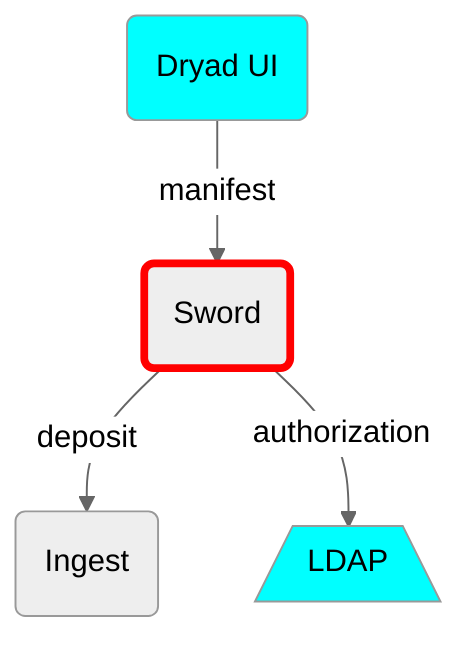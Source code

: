 %%{init: {'theme': 'neutral'}}%%
graph TD
  DRYAD(Dryad UI)
  LDAP[/LDAP\]
  SWORD(Sword)
  ING(Ingest)

  DRYAD --> |manifest| SWORD
  SWORD --> |deposit| ING
  SWORD --> |authorization| LDAP

  style LDAP fill:cyan
  style DRYAD fill:cyan
  style SWORD stroke:red,stroke-width:4px